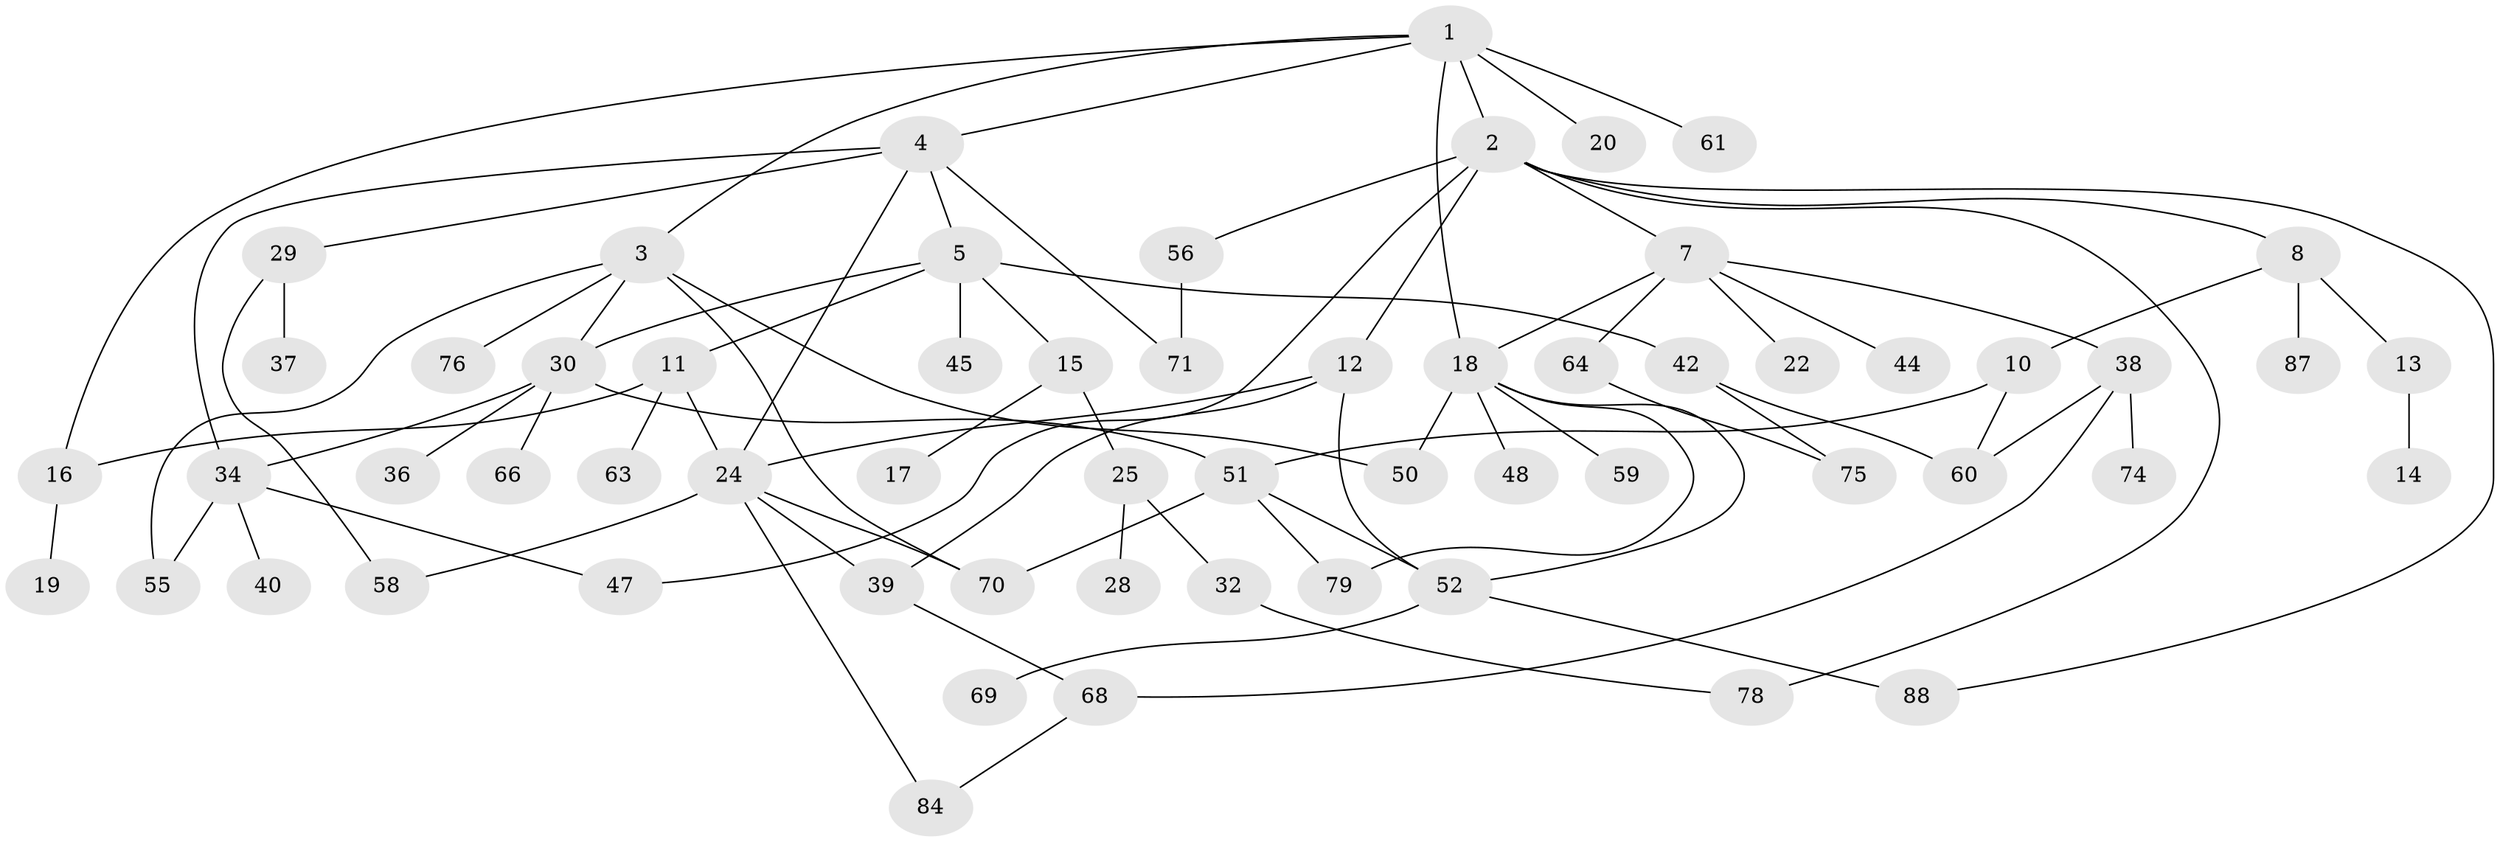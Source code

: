 // original degree distribution, {8: 0.011363636363636364, 5: 0.09090909090909091, 3: 0.23863636363636365, 6: 0.03409090909090909, 4: 0.07954545454545454, 2: 0.23863636363636365, 1: 0.3068181818181818}
// Generated by graph-tools (version 1.1) at 2025/41/03/06/25 10:41:28]
// undirected, 60 vertices, 84 edges
graph export_dot {
graph [start="1"]
  node [color=gray90,style=filled];
  1 [super="+26"];
  2 [super="+6"];
  3 [super="+72"];
  4 [super="+27"];
  5 [super="+21"];
  7 [super="+41"];
  8 [super="+9"];
  10 [super="+23"];
  11 [super="+35"];
  12;
  13;
  14;
  15;
  16;
  17 [super="+46"];
  18 [super="+31"];
  19;
  20 [super="+43"];
  22;
  24 [super="+73"];
  25 [super="+49"];
  28;
  29 [super="+85"];
  30 [super="+33"];
  32;
  34 [super="+83"];
  36;
  37;
  38 [super="+53"];
  39 [super="+77"];
  40;
  42 [super="+65"];
  44;
  45;
  47 [super="+62"];
  48;
  50;
  51 [super="+67"];
  52 [super="+54"];
  55;
  56 [super="+57"];
  58;
  59;
  60 [super="+80"];
  61;
  63;
  64;
  66;
  68;
  69;
  70;
  71 [super="+82"];
  74;
  75 [super="+86"];
  76;
  78 [super="+81"];
  79;
  84;
  87;
  88;
  1 -- 2 [weight=2];
  1 -- 3;
  1 -- 4;
  1 -- 20;
  1 -- 61;
  1 -- 18;
  1 -- 16;
  2 -- 8;
  2 -- 56;
  2 -- 88;
  2 -- 7;
  2 -- 12;
  2 -- 78;
  2 -- 47;
  3 -- 70;
  3 -- 50;
  3 -- 55;
  3 -- 76;
  3 -- 30;
  4 -- 5;
  4 -- 29;
  4 -- 24;
  4 -- 34;
  4 -- 71;
  5 -- 11;
  5 -- 15;
  5 -- 42;
  5 -- 45;
  5 -- 30;
  7 -- 18;
  7 -- 22;
  7 -- 38;
  7 -- 64;
  7 -- 44;
  8 -- 10;
  8 -- 13;
  8 -- 87;
  10 -- 60;
  10 -- 51;
  11 -- 16;
  11 -- 24;
  11 -- 63;
  12 -- 39;
  12 -- 24;
  12 -- 52;
  13 -- 14;
  15 -- 17;
  15 -- 25;
  16 -- 19;
  18 -- 52;
  18 -- 59;
  18 -- 48;
  18 -- 50;
  18 -- 79;
  24 -- 58;
  24 -- 84;
  24 -- 70;
  24 -- 39;
  25 -- 28;
  25 -- 32;
  29 -- 37;
  29 -- 58;
  30 -- 34;
  30 -- 36;
  30 -- 66;
  30 -- 51;
  32 -- 78;
  34 -- 40;
  34 -- 47;
  34 -- 55;
  38 -- 68;
  38 -- 74;
  38 -- 60;
  39 -- 68;
  42 -- 75;
  42 -- 60;
  51 -- 70;
  51 -- 52;
  51 -- 79;
  52 -- 69;
  52 -- 88;
  56 -- 71;
  64 -- 75;
  68 -- 84;
}

